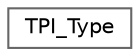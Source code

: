 digraph "Graphical Class Hierarchy"
{
 // LATEX_PDF_SIZE
  bgcolor="transparent";
  edge [fontname=Helvetica,fontsize=10,labelfontname=Helvetica,labelfontsize=10];
  node [fontname=Helvetica,fontsize=10,shape=box,height=0.2,width=0.4];
  rankdir="LR";
  Node0 [id="Node000000",label="TPI_Type",height=0.2,width=0.4,color="grey40", fillcolor="white", style="filled",URL="$struct_t_p_i___type.html",tooltip="Structure type to access the Trace Port Interface Register (TPI)."];
}
